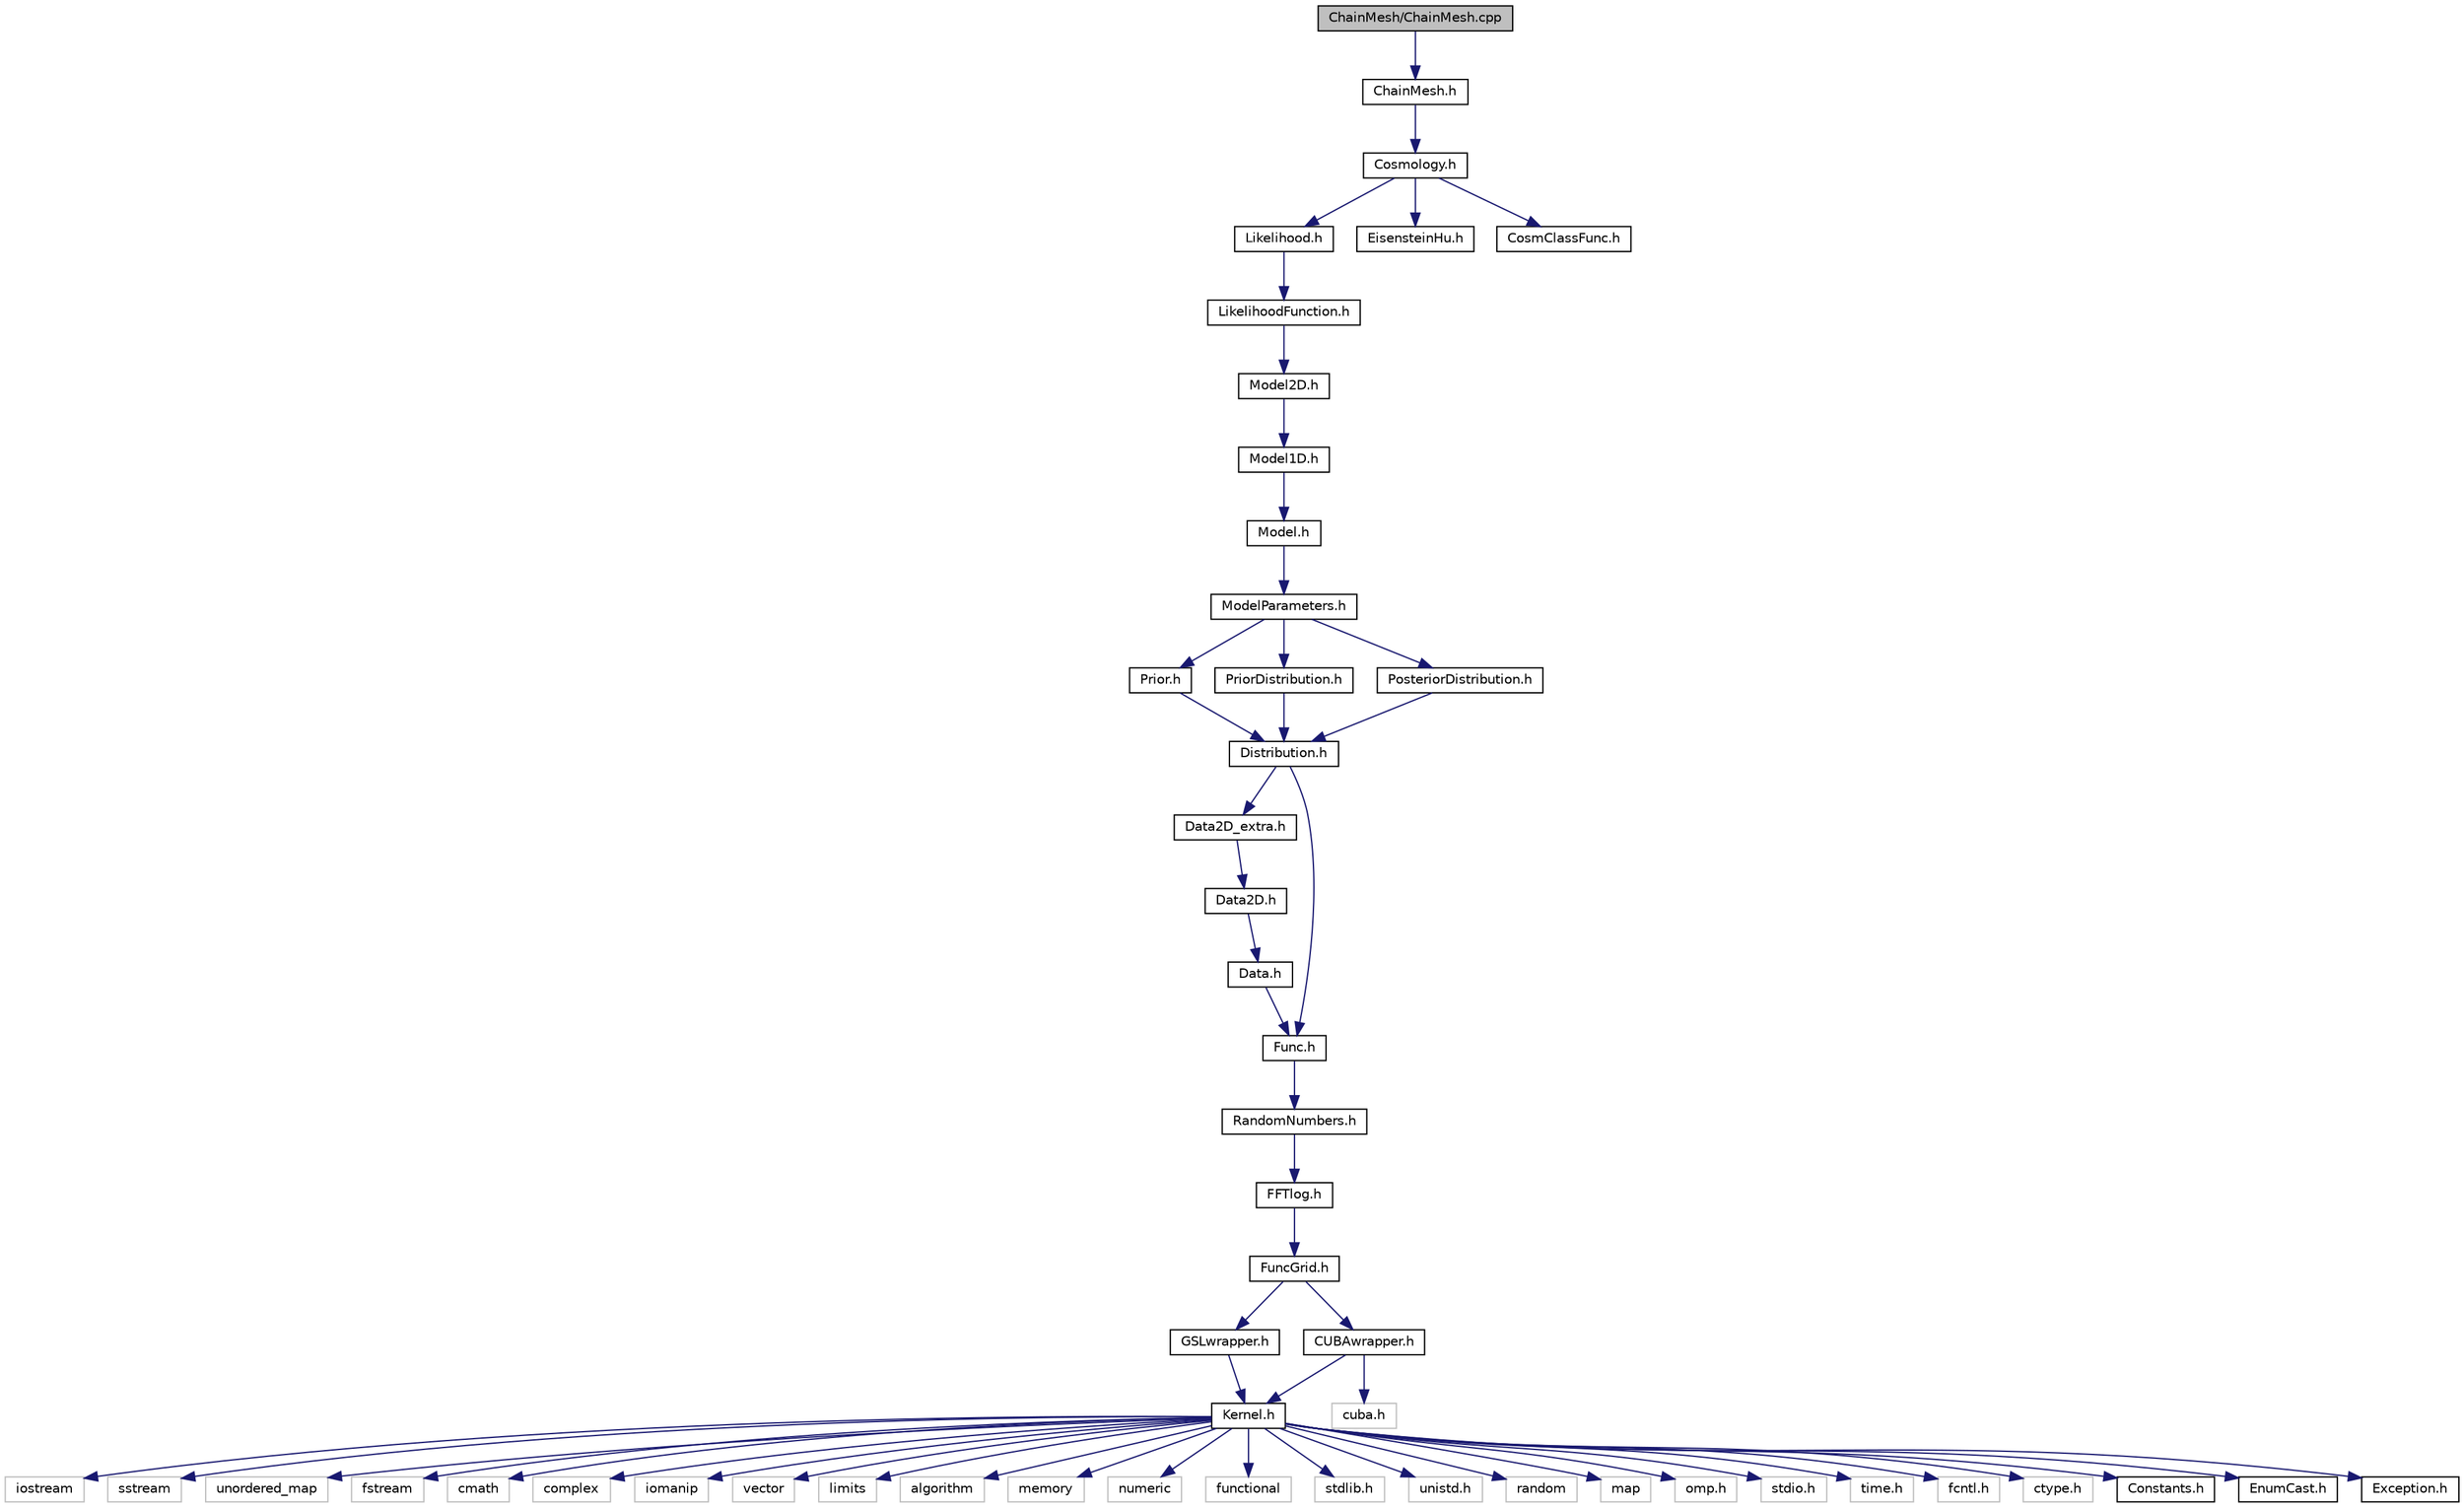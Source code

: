 digraph "ChainMesh/ChainMesh.cpp"
{
  edge [fontname="Helvetica",fontsize="10",labelfontname="Helvetica",labelfontsize="10"];
  node [fontname="Helvetica",fontsize="10",shape=record];
  Node0 [label="ChainMesh/ChainMesh.cpp",height=0.2,width=0.4,color="black", fillcolor="grey75", style="filled", fontcolor="black"];
  Node0 -> Node1 [color="midnightblue",fontsize="10",style="solid",fontname="Helvetica"];
  Node1 [label="ChainMesh.h",height=0.2,width=0.4,color="black", fillcolor="white", style="filled",URL="$d9/d73/ChainMesh_8h.html",tooltip="Implementation of the chain-mesh data structure. "];
  Node1 -> Node2 [color="midnightblue",fontsize="10",style="solid",fontname="Helvetica"];
  Node2 [label="Cosmology.h",height=0.2,width=0.4,color="black", fillcolor="white", style="filled",URL="$da/dd2/Cosmology_8h.html",tooltip="The class Cosmology. "];
  Node2 -> Node3 [color="midnightblue",fontsize="10",style="solid",fontname="Helvetica"];
  Node3 [label="Likelihood.h",height=0.2,width=0.4,color="black", fillcolor="white", style="filled",URL="$db/dd8/Likelihood_8h.html",tooltip="The class Likelihood. "];
  Node3 -> Node4 [color="midnightblue",fontsize="10",style="solid",fontname="Helvetica"];
  Node4 [label="LikelihoodFunction.h",height=0.2,width=0.4,color="black", fillcolor="white", style="filled",URL="$dd/ded/LikelihoodFunction_8h.html",tooltip="Likelihood function. "];
  Node4 -> Node5 [color="midnightblue",fontsize="10",style="solid",fontname="Helvetica"];
  Node5 [label="Model2D.h",height=0.2,width=0.4,color="black", fillcolor="white", style="filled",URL="$d7/de6/Model2D_8h.html",tooltip="The class Model2D. "];
  Node5 -> Node6 [color="midnightblue",fontsize="10",style="solid",fontname="Helvetica"];
  Node6 [label="Model1D.h",height=0.2,width=0.4,color="black", fillcolor="white", style="filled",URL="$d9/d12/Model1D_8h.html",tooltip="The class Model1D. "];
  Node6 -> Node7 [color="midnightblue",fontsize="10",style="solid",fontname="Helvetica"];
  Node7 [label="Model.h",height=0.2,width=0.4,color="black", fillcolor="white", style="filled",URL="$d3/d5a/Model_8h.html",tooltip="The class Model. "];
  Node7 -> Node8 [color="midnightblue",fontsize="10",style="solid",fontname="Helvetica"];
  Node8 [label="ModelParameters.h",height=0.2,width=0.4,color="black", fillcolor="white", style="filled",URL="$dc/d6a/ModelParameters_8h.html",tooltip="The class ModelParameters. "];
  Node8 -> Node9 [color="midnightblue",fontsize="10",style="solid",fontname="Helvetica"];
  Node9 [label="Prior.h",height=0.2,width=0.4,color="black", fillcolor="white", style="filled",URL="$d8/de3/Prior_8h.html",tooltip="The class Prior. "];
  Node9 -> Node10 [color="midnightblue",fontsize="10",style="solid",fontname="Helvetica"];
  Node10 [label="Distribution.h",height=0.2,width=0.4,color="black", fillcolor="white", style="filled",URL="$d5/d4d/Distribution_8h.html",tooltip="The class Distribution. "];
  Node10 -> Node11 [color="midnightblue",fontsize="10",style="solid",fontname="Helvetica"];
  Node11 [label="Data2D_extra.h",height=0.2,width=0.4,color="black", fillcolor="white", style="filled",URL="$db/db1/Data2D__extra_8h.html",tooltip="The class Data2D_extra. "];
  Node11 -> Node12 [color="midnightblue",fontsize="10",style="solid",fontname="Helvetica"];
  Node12 [label="Data2D.h",height=0.2,width=0.4,color="black", fillcolor="white", style="filled",URL="$d1/dfe/Data2D_8h.html",tooltip="The class Data2D. "];
  Node12 -> Node13 [color="midnightblue",fontsize="10",style="solid",fontname="Helvetica"];
  Node13 [label="Data.h",height=0.2,width=0.4,color="black", fillcolor="white", style="filled",URL="$d6/df6/Data_8h.html",tooltip="The class Data. "];
  Node13 -> Node14 [color="midnightblue",fontsize="10",style="solid",fontname="Helvetica"];
  Node14 [label="Func.h",height=0.2,width=0.4,color="black", fillcolor="white", style="filled",URL="$d2/d8a/Func_8h.html",tooltip="Useful generic functions. "];
  Node14 -> Node15 [color="midnightblue",fontsize="10",style="solid",fontname="Helvetica"];
  Node15 [label="RandomNumbers.h",height=0.2,width=0.4,color="black", fillcolor="white", style="filled",URL="$d9/d17/RandomNumbers_8h.html",tooltip="Class functions used to generate random numbers. "];
  Node15 -> Node16 [color="midnightblue",fontsize="10",style="solid",fontname="Helvetica"];
  Node16 [label="FFTlog.h",height=0.2,width=0.4,color="black", fillcolor="white", style="filled",URL="$da/ddd/FFTlog_8h.html",tooltip="Wrapper for fftlog wripper. "];
  Node16 -> Node17 [color="midnightblue",fontsize="10",style="solid",fontname="Helvetica"];
  Node17 [label="FuncGrid.h",height=0.2,width=0.4,color="black", fillcolor="white", style="filled",URL="$d5/d38/FuncGrid_8h.html",tooltip="Class used to handle functions stored on a grid. "];
  Node17 -> Node18 [color="midnightblue",fontsize="10",style="solid",fontname="Helvetica"];
  Node18 [label="GSLwrapper.h",height=0.2,width=0.4,color="black", fillcolor="white", style="filled",URL="$de/dc4/GSLwrapper_8h.html",tooltip="functions that wrap GSL routines for integration, root finding and minimization "];
  Node18 -> Node19 [color="midnightblue",fontsize="10",style="solid",fontname="Helvetica"];
  Node19 [label="Kernel.h",height=0.2,width=0.4,color="black", fillcolor="white", style="filled",URL="$d3/de9/Kernel_8h.html",tooltip="Useful generic functions. "];
  Node19 -> Node20 [color="midnightblue",fontsize="10",style="solid",fontname="Helvetica"];
  Node20 [label="iostream",height=0.2,width=0.4,color="grey75", fillcolor="white", style="filled"];
  Node19 -> Node21 [color="midnightblue",fontsize="10",style="solid",fontname="Helvetica"];
  Node21 [label="sstream",height=0.2,width=0.4,color="grey75", fillcolor="white", style="filled"];
  Node19 -> Node22 [color="midnightblue",fontsize="10",style="solid",fontname="Helvetica"];
  Node22 [label="unordered_map",height=0.2,width=0.4,color="grey75", fillcolor="white", style="filled"];
  Node19 -> Node23 [color="midnightblue",fontsize="10",style="solid",fontname="Helvetica"];
  Node23 [label="fstream",height=0.2,width=0.4,color="grey75", fillcolor="white", style="filled"];
  Node19 -> Node24 [color="midnightblue",fontsize="10",style="solid",fontname="Helvetica"];
  Node24 [label="cmath",height=0.2,width=0.4,color="grey75", fillcolor="white", style="filled"];
  Node19 -> Node25 [color="midnightblue",fontsize="10",style="solid",fontname="Helvetica"];
  Node25 [label="complex",height=0.2,width=0.4,color="grey75", fillcolor="white", style="filled"];
  Node19 -> Node26 [color="midnightblue",fontsize="10",style="solid",fontname="Helvetica"];
  Node26 [label="iomanip",height=0.2,width=0.4,color="grey75", fillcolor="white", style="filled"];
  Node19 -> Node27 [color="midnightblue",fontsize="10",style="solid",fontname="Helvetica"];
  Node27 [label="vector",height=0.2,width=0.4,color="grey75", fillcolor="white", style="filled"];
  Node19 -> Node28 [color="midnightblue",fontsize="10",style="solid",fontname="Helvetica"];
  Node28 [label="limits",height=0.2,width=0.4,color="grey75", fillcolor="white", style="filled"];
  Node19 -> Node29 [color="midnightblue",fontsize="10",style="solid",fontname="Helvetica"];
  Node29 [label="algorithm",height=0.2,width=0.4,color="grey75", fillcolor="white", style="filled"];
  Node19 -> Node30 [color="midnightblue",fontsize="10",style="solid",fontname="Helvetica"];
  Node30 [label="memory",height=0.2,width=0.4,color="grey75", fillcolor="white", style="filled"];
  Node19 -> Node31 [color="midnightblue",fontsize="10",style="solid",fontname="Helvetica"];
  Node31 [label="numeric",height=0.2,width=0.4,color="grey75", fillcolor="white", style="filled"];
  Node19 -> Node32 [color="midnightblue",fontsize="10",style="solid",fontname="Helvetica"];
  Node32 [label="functional",height=0.2,width=0.4,color="grey75", fillcolor="white", style="filled"];
  Node19 -> Node33 [color="midnightblue",fontsize="10",style="solid",fontname="Helvetica"];
  Node33 [label="stdlib.h",height=0.2,width=0.4,color="grey75", fillcolor="white", style="filled"];
  Node19 -> Node34 [color="midnightblue",fontsize="10",style="solid",fontname="Helvetica"];
  Node34 [label="unistd.h",height=0.2,width=0.4,color="grey75", fillcolor="white", style="filled"];
  Node19 -> Node35 [color="midnightblue",fontsize="10",style="solid",fontname="Helvetica"];
  Node35 [label="random",height=0.2,width=0.4,color="grey75", fillcolor="white", style="filled"];
  Node19 -> Node36 [color="midnightblue",fontsize="10",style="solid",fontname="Helvetica"];
  Node36 [label="map",height=0.2,width=0.4,color="grey75", fillcolor="white", style="filled"];
  Node19 -> Node37 [color="midnightblue",fontsize="10",style="solid",fontname="Helvetica"];
  Node37 [label="omp.h",height=0.2,width=0.4,color="grey75", fillcolor="white", style="filled"];
  Node19 -> Node38 [color="midnightblue",fontsize="10",style="solid",fontname="Helvetica"];
  Node38 [label="stdio.h",height=0.2,width=0.4,color="grey75", fillcolor="white", style="filled"];
  Node19 -> Node39 [color="midnightblue",fontsize="10",style="solid",fontname="Helvetica"];
  Node39 [label="time.h",height=0.2,width=0.4,color="grey75", fillcolor="white", style="filled"];
  Node19 -> Node40 [color="midnightblue",fontsize="10",style="solid",fontname="Helvetica"];
  Node40 [label="fcntl.h",height=0.2,width=0.4,color="grey75", fillcolor="white", style="filled"];
  Node19 -> Node41 [color="midnightblue",fontsize="10",style="solid",fontname="Helvetica"];
  Node41 [label="ctype.h",height=0.2,width=0.4,color="grey75", fillcolor="white", style="filled"];
  Node19 -> Node42 [color="midnightblue",fontsize="10",style="solid",fontname="Helvetica"];
  Node42 [label="Constants.h",height=0.2,width=0.4,color="black", fillcolor="white", style="filled",URL="$d1/d45/Constants_8h.html",tooltip="Constants of general use. "];
  Node19 -> Node43 [color="midnightblue",fontsize="10",style="solid",fontname="Helvetica"];
  Node43 [label="EnumCast.h",height=0.2,width=0.4,color="black", fillcolor="white", style="filled",URL="$d5/d76/EnumCast_8h.html",tooltip="Classes used to cast integers and std::string into the enums used in the CosmoBolognaLib. "];
  Node19 -> Node44 [color="midnightblue",fontsize="10",style="solid",fontname="Helvetica"];
  Node44 [label="Exception.h",height=0.2,width=0.4,color="black", fillcolor="white", style="filled",URL="$d8/d8a/Exception_8h.html",tooltip="The class Exception Class used to handle the exceptions. "];
  Node17 -> Node45 [color="midnightblue",fontsize="10",style="solid",fontname="Helvetica"];
  Node45 [label="CUBAwrapper.h",height=0.2,width=0.4,color="black", fillcolor="white", style="filled",URL="$db/dad/CUBAwrapper_8h.html",tooltip="class CUBAwrapper that wrap CUBA routines for multidimensional integration "];
  Node45 -> Node46 [color="midnightblue",fontsize="10",style="solid",fontname="Helvetica"];
  Node46 [label="cuba.h",height=0.2,width=0.4,color="grey75", fillcolor="white", style="filled"];
  Node45 -> Node19 [color="midnightblue",fontsize="10",style="solid",fontname="Helvetica"];
  Node10 -> Node14 [color="midnightblue",fontsize="10",style="solid",fontname="Helvetica"];
  Node8 -> Node47 [color="midnightblue",fontsize="10",style="solid",fontname="Helvetica"];
  Node47 [label="PriorDistribution.h",height=0.2,width=0.4,color="black", fillcolor="white", style="filled",URL="$db/d6c/PriorDistribution_8h.html",tooltip="The class PriorDistribution. "];
  Node47 -> Node10 [color="midnightblue",fontsize="10",style="solid",fontname="Helvetica"];
  Node8 -> Node48 [color="midnightblue",fontsize="10",style="solid",fontname="Helvetica"];
  Node48 [label="PosteriorDistribution.h",height=0.2,width=0.4,color="black", fillcolor="white", style="filled",URL="$db/dbb/PosteriorDistribution_8h.html",tooltip="The class PosteriorDistribution. "];
  Node48 -> Node10 [color="midnightblue",fontsize="10",style="solid",fontname="Helvetica"];
  Node2 -> Node49 [color="midnightblue",fontsize="10",style="solid",fontname="Helvetica"];
  Node49 [label="EisensteinHu.h",height=0.2,width=0.4,color="black", fillcolor="white", style="filled",URL="$d6/d32/EisensteinHu_8h.html",tooltip="The class EisensteinHu. "];
  Node2 -> Node50 [color="midnightblue",fontsize="10",style="solid",fontname="Helvetica"];
  Node50 [label="CosmClassFunc.h",height=0.2,width=0.4,color="black", fillcolor="white", style="filled",URL="$da/d09/CosmClassFunc_8h.html",tooltip="Class functions used by Numerical methods inside the class Cosmology. "];
}
